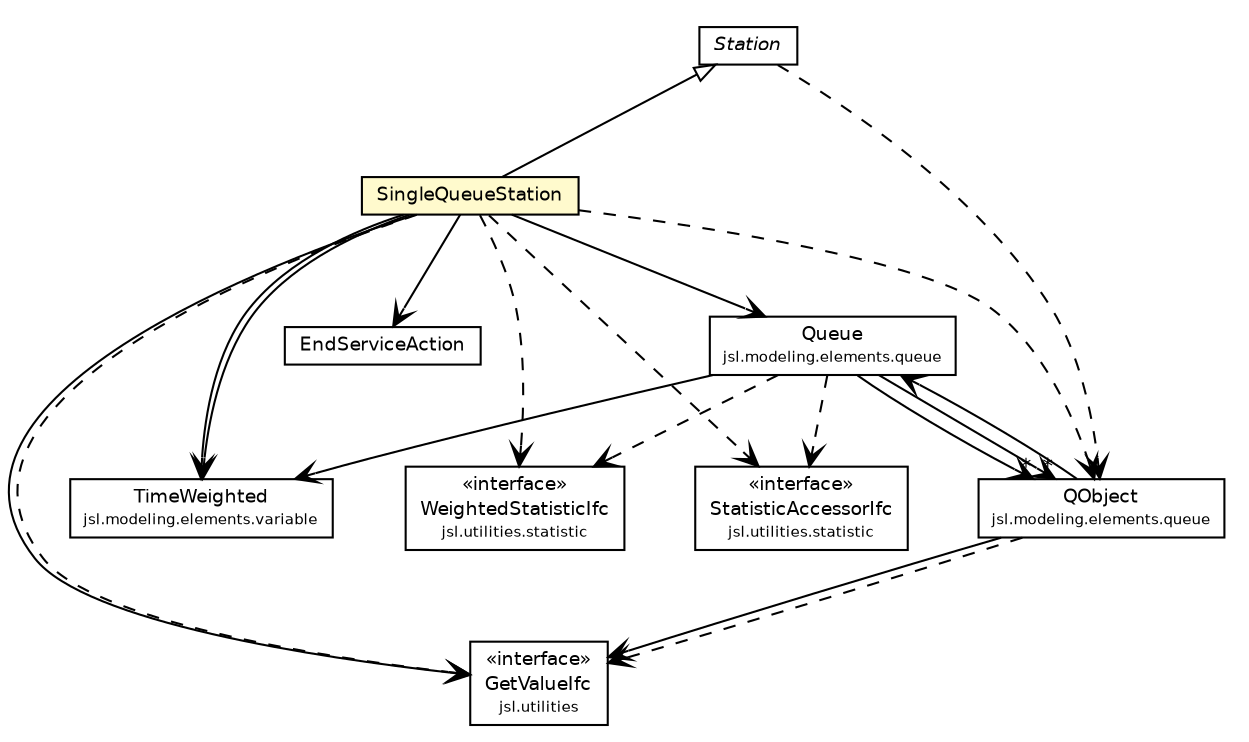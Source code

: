 #!/usr/local/bin/dot
#
# Class diagram 
# Generated by UMLGraph version 5.4 (http://www.umlgraph.org/)
#

digraph G {
	edge [fontname="Helvetica",fontsize=10,labelfontname="Helvetica",labelfontsize=10];
	node [fontname="Helvetica",fontsize=10,shape=plaintext];
	nodesep=0.25;
	ranksep=0.5;
	// jsl.modeling.elements.queue.Queue
	c203101 [label=<<table title="jsl.modeling.elements.queue.Queue" border="0" cellborder="1" cellspacing="0" cellpadding="2" port="p" href="../queue/Queue.html">
		<tr><td><table border="0" cellspacing="0" cellpadding="1">
<tr><td align="center" balign="center"> Queue </td></tr>
<tr><td align="center" balign="center"><font point-size="7.0"> jsl.modeling.elements.queue </font></td></tr>
		</table></td></tr>
		</table>>, URL="../queue/Queue.html", fontname="Helvetica", fontcolor="black", fontsize=9.0];
	// jsl.modeling.elements.queue.QObject
	c203105 [label=<<table title="jsl.modeling.elements.queue.QObject" border="0" cellborder="1" cellspacing="0" cellpadding="2" port="p" href="../queue/QObject.html">
		<tr><td><table border="0" cellspacing="0" cellpadding="1">
<tr><td align="center" balign="center"> QObject </td></tr>
<tr><td align="center" balign="center"><font point-size="7.0"> jsl.modeling.elements.queue </font></td></tr>
		</table></td></tr>
		</table>>, URL="../queue/QObject.html", fontname="Helvetica", fontcolor="black", fontsize=9.0];
	// jsl.modeling.elements.station.Station
	c203241 [label=<<table title="jsl.modeling.elements.station.Station" border="0" cellborder="1" cellspacing="0" cellpadding="2" port="p" href="./Station.html">
		<tr><td><table border="0" cellspacing="0" cellpadding="1">
<tr><td align="center" balign="center"><font face="Helvetica-Oblique"> Station </font></td></tr>
		</table></td></tr>
		</table>>, URL="./Station.html", fontname="Helvetica", fontcolor="black", fontsize=9.0];
	// jsl.modeling.elements.station.SingleQueueStation
	c203242 [label=<<table title="jsl.modeling.elements.station.SingleQueueStation" border="0" cellborder="1" cellspacing="0" cellpadding="2" port="p" bgcolor="lemonChiffon" href="./SingleQueueStation.html">
		<tr><td><table border="0" cellspacing="0" cellpadding="1">
<tr><td align="center" balign="center"> SingleQueueStation </td></tr>
		</table></td></tr>
		</table>>, URL="./SingleQueueStation.html", fontname="Helvetica", fontcolor="black", fontsize=9.0];
	// jsl.modeling.elements.station.SingleQueueStation.EndServiceAction
	c203243 [label=<<table title="jsl.modeling.elements.station.SingleQueueStation.EndServiceAction" border="0" cellborder="1" cellspacing="0" cellpadding="2" port="p" href="./SingleQueueStation.EndServiceAction.html">
		<tr><td><table border="0" cellspacing="0" cellpadding="1">
<tr><td align="center" balign="center"> EndServiceAction </td></tr>
		</table></td></tr>
		</table>>, URL="./SingleQueueStation.EndServiceAction.html", fontname="Helvetica", fontcolor="black", fontsize=9.0];
	// jsl.modeling.elements.variable.TimeWeighted
	c203254 [label=<<table title="jsl.modeling.elements.variable.TimeWeighted" border="0" cellborder="1" cellspacing="0" cellpadding="2" port="p" href="../variable/TimeWeighted.html">
		<tr><td><table border="0" cellspacing="0" cellpadding="1">
<tr><td align="center" balign="center"> TimeWeighted </td></tr>
<tr><td align="center" balign="center"><font point-size="7.0"> jsl.modeling.elements.variable </font></td></tr>
		</table></td></tr>
		</table>>, URL="../variable/TimeWeighted.html", fontname="Helvetica", fontcolor="black", fontsize=9.0];
	// jsl.utilities.GetValueIfc
	c203334 [label=<<table title="jsl.utilities.GetValueIfc" border="0" cellborder="1" cellspacing="0" cellpadding="2" port="p" href="../../../utilities/GetValueIfc.html">
		<tr><td><table border="0" cellspacing="0" cellpadding="1">
<tr><td align="center" balign="center"> &#171;interface&#187; </td></tr>
<tr><td align="center" balign="center"> GetValueIfc </td></tr>
<tr><td align="center" balign="center"><font point-size="7.0"> jsl.utilities </font></td></tr>
		</table></td></tr>
		</table>>, URL="../../../utilities/GetValueIfc.html", fontname="Helvetica", fontcolor="black", fontsize=9.0];
	// jsl.utilities.statistic.WeightedStatisticIfc
	c203457 [label=<<table title="jsl.utilities.statistic.WeightedStatisticIfc" border="0" cellborder="1" cellspacing="0" cellpadding="2" port="p" href="../../../utilities/statistic/WeightedStatisticIfc.html">
		<tr><td><table border="0" cellspacing="0" cellpadding="1">
<tr><td align="center" balign="center"> &#171;interface&#187; </td></tr>
<tr><td align="center" balign="center"> WeightedStatisticIfc </td></tr>
<tr><td align="center" balign="center"><font point-size="7.0"> jsl.utilities.statistic </font></td></tr>
		</table></td></tr>
		</table>>, URL="../../../utilities/statistic/WeightedStatisticIfc.html", fontname="Helvetica", fontcolor="black", fontsize=9.0];
	// jsl.utilities.statistic.StatisticAccessorIfc
	c203462 [label=<<table title="jsl.utilities.statistic.StatisticAccessorIfc" border="0" cellborder="1" cellspacing="0" cellpadding="2" port="p" href="../../../utilities/statistic/StatisticAccessorIfc.html">
		<tr><td><table border="0" cellspacing="0" cellpadding="1">
<tr><td align="center" balign="center"> &#171;interface&#187; </td></tr>
<tr><td align="center" balign="center"> StatisticAccessorIfc </td></tr>
<tr><td align="center" balign="center"><font point-size="7.0"> jsl.utilities.statistic </font></td></tr>
		</table></td></tr>
		</table>>, URL="../../../utilities/statistic/StatisticAccessorIfc.html", fontname="Helvetica", fontcolor="black", fontsize=9.0];
	//jsl.modeling.elements.station.SingleQueueStation extends jsl.modeling.elements.station.Station
	c203241:p -> c203242:p [dir=back,arrowtail=empty];
	// jsl.modeling.elements.queue.Queue NAVASSOC jsl.modeling.elements.queue.QObject
	c203101:p -> c203105:p [taillabel="", label="", headlabel="*", fontname="Helvetica", fontcolor="black", fontsize=10.0, color="black", arrowhead=open];
	// jsl.modeling.elements.queue.Queue NAVASSOC jsl.modeling.elements.variable.TimeWeighted
	c203101:p -> c203254:p [taillabel="", label="", headlabel="", fontname="Helvetica", fontcolor="black", fontsize=10.0, color="black", arrowhead=open];
	// jsl.modeling.elements.queue.Queue NAVASSOC jsl.modeling.elements.queue.QObject
	c203101:p -> c203105:p [taillabel="", label="", headlabel="*", fontname="Helvetica", fontcolor="black", fontsize=10.0, color="black", arrowhead=open];
	// jsl.modeling.elements.queue.QObject NAVASSOC jsl.modeling.elements.queue.Queue
	c203105:p -> c203101:p [taillabel="", label="", headlabel="", fontname="Helvetica", fontcolor="black", fontsize=10.0, color="black", arrowhead=open];
	// jsl.modeling.elements.queue.QObject NAVASSOC jsl.utilities.GetValueIfc
	c203105:p -> c203334:p [taillabel="", label="", headlabel="", fontname="Helvetica", fontcolor="black", fontsize=10.0, color="black", arrowhead=open];
	// jsl.modeling.elements.station.SingleQueueStation NAVASSOC jsl.modeling.elements.queue.Queue
	c203242:p -> c203101:p [taillabel="", label="", headlabel="", fontname="Helvetica", fontcolor="black", fontsize=10.0, color="black", arrowhead=open];
	// jsl.modeling.elements.station.SingleQueueStation NAVASSOC jsl.utilities.GetValueIfc
	c203242:p -> c203334:p [taillabel="", label="", headlabel="", fontname="Helvetica", fontcolor="black", fontsize=10.0, color="black", arrowhead=open];
	// jsl.modeling.elements.station.SingleQueueStation NAVASSOC jsl.modeling.elements.variable.TimeWeighted
	c203242:p -> c203254:p [taillabel="", label="", headlabel="", fontname="Helvetica", fontcolor="black", fontsize=10.0, color="black", arrowhead=open];
	// jsl.modeling.elements.station.SingleQueueStation NAVASSOC jsl.modeling.elements.variable.TimeWeighted
	c203242:p -> c203254:p [taillabel="", label="", headlabel="", fontname="Helvetica", fontcolor="black", fontsize=10.0, color="black", arrowhead=open];
	// jsl.modeling.elements.station.SingleQueueStation NAVASSOC jsl.modeling.elements.station.SingleQueueStation.EndServiceAction
	c203242:p -> c203243:p [taillabel="", label="", headlabel="", fontname="Helvetica", fontcolor="black", fontsize=10.0, color="black", arrowhead=open];
	// jsl.modeling.elements.queue.Queue DEPEND jsl.utilities.statistic.WeightedStatisticIfc
	c203101:p -> c203457:p [taillabel="", label="", headlabel="", fontname="Helvetica", fontcolor="black", fontsize=10.0, color="black", arrowhead=open, style=dashed];
	// jsl.modeling.elements.queue.Queue DEPEND jsl.utilities.statistic.StatisticAccessorIfc
	c203101:p -> c203462:p [taillabel="", label="", headlabel="", fontname="Helvetica", fontcolor="black", fontsize=10.0, color="black", arrowhead=open, style=dashed];
	// jsl.modeling.elements.queue.QObject DEPEND jsl.utilities.GetValueIfc
	c203105:p -> c203334:p [taillabel="", label="", headlabel="", fontname="Helvetica", fontcolor="black", fontsize=10.0, color="black", arrowhead=open, style=dashed];
	// jsl.modeling.elements.station.Station DEPEND jsl.modeling.elements.queue.QObject
	c203241:p -> c203105:p [taillabel="", label="", headlabel="", fontname="Helvetica", fontcolor="black", fontsize=10.0, color="black", arrowhead=open, style=dashed];
	// jsl.modeling.elements.station.SingleQueueStation DEPEND jsl.utilities.statistic.WeightedStatisticIfc
	c203242:p -> c203457:p [taillabel="", label="", headlabel="", fontname="Helvetica", fontcolor="black", fontsize=10.0, color="black", arrowhead=open, style=dashed];
	// jsl.modeling.elements.station.SingleQueueStation DEPEND jsl.utilities.GetValueIfc
	c203242:p -> c203334:p [taillabel="", label="", headlabel="", fontname="Helvetica", fontcolor="black", fontsize=10.0, color="black", arrowhead=open, style=dashed];
	// jsl.modeling.elements.station.SingleQueueStation DEPEND jsl.utilities.statistic.StatisticAccessorIfc
	c203242:p -> c203462:p [taillabel="", label="", headlabel="", fontname="Helvetica", fontcolor="black", fontsize=10.0, color="black", arrowhead=open, style=dashed];
	// jsl.modeling.elements.station.SingleQueueStation DEPEND jsl.modeling.elements.queue.QObject
	c203242:p -> c203105:p [taillabel="", label="", headlabel="", fontname="Helvetica", fontcolor="black", fontsize=10.0, color="black", arrowhead=open, style=dashed];
}

